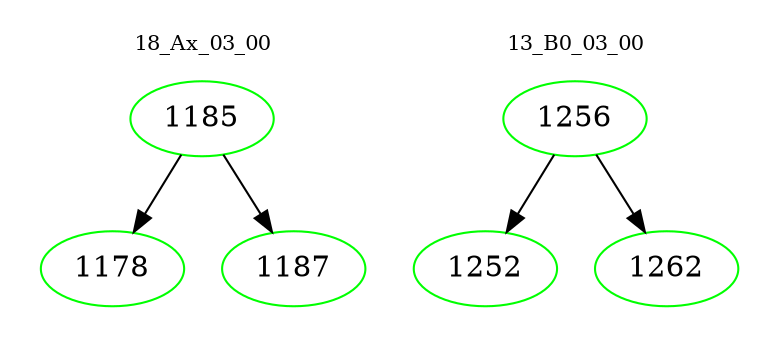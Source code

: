 digraph{
subgraph cluster_0 {
color = white
label = "18_Ax_03_00";
fontsize=10;
T0_1185 [label="1185", color="green"]
T0_1185 -> T0_1178 [color="black"]
T0_1178 [label="1178", color="green"]
T0_1185 -> T0_1187 [color="black"]
T0_1187 [label="1187", color="green"]
}
subgraph cluster_1 {
color = white
label = "13_B0_03_00";
fontsize=10;
T1_1256 [label="1256", color="green"]
T1_1256 -> T1_1252 [color="black"]
T1_1252 [label="1252", color="green"]
T1_1256 -> T1_1262 [color="black"]
T1_1262 [label="1262", color="green"]
}
}
